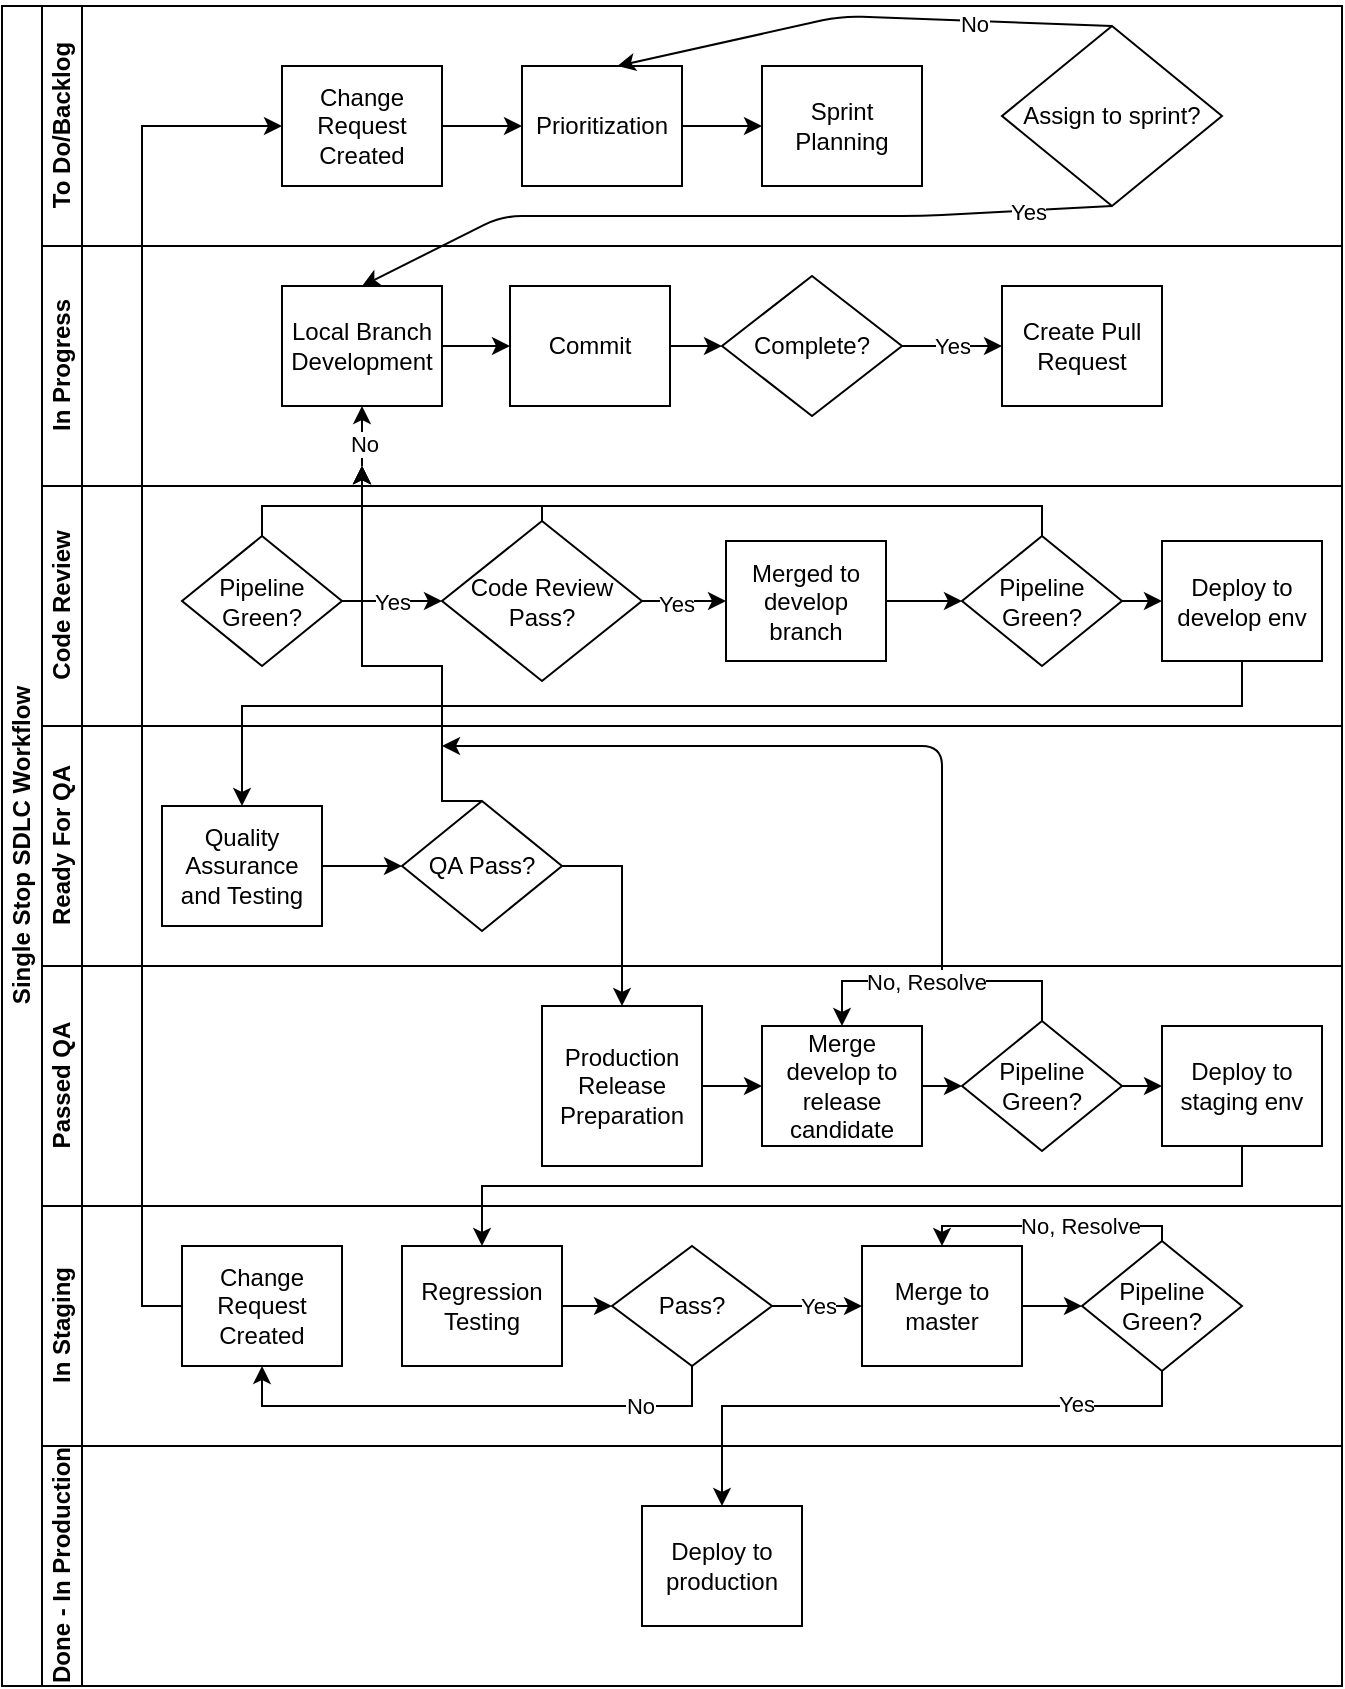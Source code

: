 <mxfile version="14.5.0" type="github">
  <diagram id="prtHgNgQTEPvFCAcTncT" name="Page-1">
    <mxGraphModel dx="803" dy="501" grid="1" gridSize="10" guides="1" tooltips="1" connect="1" arrows="1" fold="1" page="1" pageScale="1" pageWidth="827" pageHeight="1169" math="0" shadow="0">
      <root>
        <mxCell id="0" />
        <mxCell id="1" parent="0" />
        <mxCell id="dNxyNK7c78bLwvsdeMH5-19" value="Single Stop SDLC Workflow" style="swimlane;html=1;childLayout=stackLayout;resizeParent=1;resizeParentMax=0;horizontal=0;startSize=20;horizontalStack=0;" parent="1" vertex="1">
          <mxGeometry x="40" y="120" width="670" height="840" as="geometry">
            <mxRectangle x="120" y="105" width="30" height="150" as="alternateBounds" />
          </mxGeometry>
        </mxCell>
        <mxCell id="dNxyNK7c78bLwvsdeMH5-20" value="To Do/Backlog" style="swimlane;html=1;startSize=20;horizontal=0;" parent="dNxyNK7c78bLwvsdeMH5-19" vertex="1">
          <mxGeometry x="20" width="650" height="120" as="geometry">
            <mxRectangle x="20" width="620" height="20" as="alternateBounds" />
          </mxGeometry>
        </mxCell>
        <mxCell id="dNxyNK7c78bLwvsdeMH5-24" value="Change Request Created" style="rounded=0;whiteSpace=wrap;html=1;fontFamily=Helvetica;fontSize=12;fontColor=#000000;align=center;" parent="dNxyNK7c78bLwvsdeMH5-20" vertex="1">
          <mxGeometry x="120" y="30" width="80" height="60" as="geometry" />
        </mxCell>
        <mxCell id="dNxyNK7c78bLwvsdeMH5-33" value="" style="edgeStyle=orthogonalEdgeStyle;rounded=0;orthogonalLoop=1;jettySize=auto;html=1;endArrow=classic;endFill=1;" parent="dNxyNK7c78bLwvsdeMH5-20" source="dNxyNK7c78bLwvsdeMH5-30" edge="1">
          <mxGeometry relative="1" as="geometry">
            <mxPoint x="360" y="60" as="targetPoint" />
          </mxGeometry>
        </mxCell>
        <mxCell id="dNxyNK7c78bLwvsdeMH5-30" value="Prioritization" style="rounded=0;whiteSpace=wrap;html=1;fontFamily=Helvetica;fontSize=12;fontColor=#000000;align=center;" parent="dNxyNK7c78bLwvsdeMH5-20" vertex="1">
          <mxGeometry x="240" y="30" width="80" height="60" as="geometry" />
        </mxCell>
        <mxCell id="UERIJshlti0uCu8RWmvp-54" value="" style="edgeStyle=orthogonalEdgeStyle;rounded=0;orthogonalLoop=1;jettySize=auto;html=1;endArrow=classic;endFill=1;exitX=1;exitY=0.5;exitDx=0;exitDy=0;entryX=0;entryY=0.5;entryDx=0;entryDy=0;" edge="1" parent="dNxyNK7c78bLwvsdeMH5-20" source="dNxyNK7c78bLwvsdeMH5-24" target="dNxyNK7c78bLwvsdeMH5-30">
          <mxGeometry relative="1" as="geometry">
            <mxPoint x="330" y="70" as="sourcePoint" />
            <mxPoint x="220" y="85" as="targetPoint" />
          </mxGeometry>
        </mxCell>
        <mxCell id="UERIJshlti0uCu8RWmvp-55" value="Sprint Planning" style="rounded=0;whiteSpace=wrap;html=1;fontFamily=Helvetica;fontSize=12;fontColor=#000000;align=center;" vertex="1" parent="dNxyNK7c78bLwvsdeMH5-20">
          <mxGeometry x="360" y="30" width="80" height="60" as="geometry" />
        </mxCell>
        <mxCell id="UERIJshlti0uCu8RWmvp-58" value="Assign to sprint?" style="rhombus;whiteSpace=wrap;html=1;" vertex="1" parent="dNxyNK7c78bLwvsdeMH5-20">
          <mxGeometry x="480" y="10" width="110" height="90" as="geometry" />
        </mxCell>
        <mxCell id="UERIJshlti0uCu8RWmvp-59" value="" style="endArrow=classic;html=1;exitX=0.5;exitY=0;exitDx=0;exitDy=0;entryX=0.596;entryY=0;entryDx=0;entryDy=0;entryPerimeter=0;" edge="1" parent="dNxyNK7c78bLwvsdeMH5-20" source="UERIJshlti0uCu8RWmvp-58" target="dNxyNK7c78bLwvsdeMH5-30">
          <mxGeometry width="50" height="50" relative="1" as="geometry">
            <mxPoint x="240" y="215" as="sourcePoint" />
            <mxPoint x="290" y="165" as="targetPoint" />
            <Array as="points">
              <mxPoint x="400" y="5" />
            </Array>
          </mxGeometry>
        </mxCell>
        <mxCell id="UERIJshlti0uCu8RWmvp-60" value="No" style="edgeLabel;html=1;align=center;verticalAlign=middle;resizable=0;points=[];" vertex="1" connectable="0" parent="UERIJshlti0uCu8RWmvp-59">
          <mxGeometry x="-0.445" y="1" relative="1" as="geometry">
            <mxPoint as="offset" />
          </mxGeometry>
        </mxCell>
        <mxCell id="UERIJshlti0uCu8RWmvp-13" value="In Progress" style="swimlane;html=1;startSize=20;horizontal=0;" vertex="1" parent="dNxyNK7c78bLwvsdeMH5-19">
          <mxGeometry x="20" y="120" width="650" height="120" as="geometry" />
        </mxCell>
        <mxCell id="UERIJshlti0uCu8RWmvp-14" value="" style="edgeStyle=orthogonalEdgeStyle;rounded=0;orthogonalLoop=1;jettySize=auto;html=1;endArrow=classic;endFill=1;entryX=0;entryY=0.5;entryDx=0;entryDy=0;" edge="1" parent="UERIJshlti0uCu8RWmvp-13" source="UERIJshlti0uCu8RWmvp-15" target="UERIJshlti0uCu8RWmvp-63">
          <mxGeometry relative="1" as="geometry">
            <mxPoint x="260" y="50" as="targetPoint" />
          </mxGeometry>
        </mxCell>
        <mxCell id="UERIJshlti0uCu8RWmvp-15" value="Local Branch Development" style="rounded=0;whiteSpace=wrap;html=1;fontFamily=Helvetica;fontSize=12;fontColor=#000000;align=center;" vertex="1" parent="UERIJshlti0uCu8RWmvp-13">
          <mxGeometry x="120" y="20" width="80" height="60" as="geometry" />
        </mxCell>
        <mxCell id="UERIJshlti0uCu8RWmvp-63" value="Commit" style="rounded=0;whiteSpace=wrap;html=1;fontFamily=Helvetica;fontSize=12;fontColor=#000000;align=center;" vertex="1" parent="UERIJshlti0uCu8RWmvp-13">
          <mxGeometry x="234" y="20" width="80" height="60" as="geometry" />
        </mxCell>
        <mxCell id="UERIJshlti0uCu8RWmvp-64" value="Complete?" style="rhombus;whiteSpace=wrap;html=1;" vertex="1" parent="UERIJshlti0uCu8RWmvp-13">
          <mxGeometry x="340" y="15" width="90" height="70" as="geometry" />
        </mxCell>
        <mxCell id="UERIJshlti0uCu8RWmvp-65" value="" style="edgeStyle=orthogonalEdgeStyle;rounded=0;orthogonalLoop=1;jettySize=auto;html=1;endArrow=classic;endFill=1;entryX=0;entryY=0.5;entryDx=0;entryDy=0;exitX=1;exitY=0.5;exitDx=0;exitDy=0;" edge="1" parent="UERIJshlti0uCu8RWmvp-13" source="UERIJshlti0uCu8RWmvp-63" target="UERIJshlti0uCu8RWmvp-64">
          <mxGeometry relative="1" as="geometry">
            <mxPoint x="210" y="60" as="sourcePoint" />
            <mxPoint x="270" y="60" as="targetPoint" />
          </mxGeometry>
        </mxCell>
        <mxCell id="UERIJshlti0uCu8RWmvp-76" value="Create Pull Request" style="rounded=0;whiteSpace=wrap;html=1;fontFamily=Helvetica;fontSize=12;fontColor=#000000;align=center;" vertex="1" parent="UERIJshlti0uCu8RWmvp-13">
          <mxGeometry x="480" y="20" width="80" height="60" as="geometry" />
        </mxCell>
        <mxCell id="UERIJshlti0uCu8RWmvp-77" value="Yes" style="endArrow=classic;html=1;exitX=1;exitY=0.5;exitDx=0;exitDy=0;entryX=0;entryY=0.5;entryDx=0;entryDy=0;" edge="1" parent="UERIJshlti0uCu8RWmvp-13" source="UERIJshlti0uCu8RWmvp-64" target="UERIJshlti0uCu8RWmvp-76">
          <mxGeometry width="50" height="50" relative="1" as="geometry">
            <mxPoint x="430" y="115" as="sourcePoint" />
            <mxPoint x="480" y="65" as="targetPoint" />
          </mxGeometry>
        </mxCell>
        <mxCell id="dNxyNK7c78bLwvsdeMH5-21" value="Code Review" style="swimlane;html=1;startSize=20;horizontal=0;" parent="dNxyNK7c78bLwvsdeMH5-19" vertex="1">
          <mxGeometry x="20" y="240" width="650" height="120" as="geometry" />
        </mxCell>
        <mxCell id="dNxyNK7c78bLwvsdeMH5-28" value="Pipeline Green?" style="rhombus;whiteSpace=wrap;html=1;fontFamily=Helvetica;fontSize=12;fontColor=#000000;align=center;" parent="dNxyNK7c78bLwvsdeMH5-21" vertex="1">
          <mxGeometry x="70" y="25" width="80" height="65" as="geometry" />
        </mxCell>
        <mxCell id="UERIJshlti0uCu8RWmvp-88" style="edgeStyle=orthogonalEdgeStyle;rounded=0;orthogonalLoop=1;jettySize=auto;html=1;exitX=1;exitY=0.5;exitDx=0;exitDy=0;entryX=0;entryY=0.5;entryDx=0;entryDy=0;" edge="1" parent="dNxyNK7c78bLwvsdeMH5-21" source="UERIJshlti0uCu8RWmvp-80" target="UERIJshlti0uCu8RWmvp-84">
          <mxGeometry relative="1" as="geometry" />
        </mxCell>
        <mxCell id="UERIJshlti0uCu8RWmvp-89" value="Yes" style="edgeLabel;html=1;align=center;verticalAlign=middle;resizable=0;points=[];" vertex="1" connectable="0" parent="UERIJshlti0uCu8RWmvp-88">
          <mxGeometry x="-0.206" relative="1" as="geometry">
            <mxPoint y="1" as="offset" />
          </mxGeometry>
        </mxCell>
        <mxCell id="UERIJshlti0uCu8RWmvp-80" value="Code Review Pass?" style="rhombus;whiteSpace=wrap;html=1;fontFamily=Helvetica;fontSize=12;fontColor=#000000;align=center;" vertex="1" parent="dNxyNK7c78bLwvsdeMH5-21">
          <mxGeometry x="200" y="17.5" width="100" height="80" as="geometry" />
        </mxCell>
        <mxCell id="UERIJshlti0uCu8RWmvp-81" value="Yes" style="endArrow=classic;html=1;exitX=1;exitY=0.5;exitDx=0;exitDy=0;entryX=0;entryY=0.5;entryDx=0;entryDy=0;" edge="1" parent="dNxyNK7c78bLwvsdeMH5-21" source="dNxyNK7c78bLwvsdeMH5-28" target="UERIJshlti0uCu8RWmvp-80">
          <mxGeometry width="50" height="50" relative="1" as="geometry">
            <mxPoint x="160" y="115" as="sourcePoint" />
            <mxPoint x="210" y="65" as="targetPoint" />
          </mxGeometry>
        </mxCell>
        <mxCell id="UERIJshlti0uCu8RWmvp-91" style="edgeStyle=orthogonalEdgeStyle;rounded=0;orthogonalLoop=1;jettySize=auto;html=1;exitX=1;exitY=0.5;exitDx=0;exitDy=0;entryX=0;entryY=0.5;entryDx=0;entryDy=0;" edge="1" parent="dNxyNK7c78bLwvsdeMH5-21" source="UERIJshlti0uCu8RWmvp-84" target="UERIJshlti0uCu8RWmvp-90">
          <mxGeometry relative="1" as="geometry" />
        </mxCell>
        <mxCell id="UERIJshlti0uCu8RWmvp-84" value="Merged to develop branch" style="rounded=0;whiteSpace=wrap;html=1;fontFamily=Helvetica;fontSize=12;fontColor=#000000;align=center;" vertex="1" parent="dNxyNK7c78bLwvsdeMH5-21">
          <mxGeometry x="342" y="27.5" width="80" height="60" as="geometry" />
        </mxCell>
        <mxCell id="UERIJshlti0uCu8RWmvp-101" style="edgeStyle=orthogonalEdgeStyle;rounded=0;orthogonalLoop=1;jettySize=auto;html=1;exitX=1;exitY=0.5;exitDx=0;exitDy=0;entryX=0;entryY=0.5;entryDx=0;entryDy=0;" edge="1" parent="dNxyNK7c78bLwvsdeMH5-21" source="UERIJshlti0uCu8RWmvp-90" target="UERIJshlti0uCu8RWmvp-99">
          <mxGeometry relative="1" as="geometry" />
        </mxCell>
        <mxCell id="UERIJshlti0uCu8RWmvp-90" value="Pipeline Green?" style="rhombus;whiteSpace=wrap;html=1;fontFamily=Helvetica;fontSize=12;fontColor=#000000;align=center;" vertex="1" parent="dNxyNK7c78bLwvsdeMH5-21">
          <mxGeometry x="460" y="25" width="80" height="65" as="geometry" />
        </mxCell>
        <mxCell id="UERIJshlti0uCu8RWmvp-99" value="Deploy to develop env" style="rounded=0;whiteSpace=wrap;html=1;fontFamily=Helvetica;fontSize=12;fontColor=#000000;align=center;" vertex="1" parent="dNxyNK7c78bLwvsdeMH5-21">
          <mxGeometry x="560" y="27.5" width="80" height="60" as="geometry" />
        </mxCell>
        <mxCell id="UERIJshlti0uCu8RWmvp-9" value="Ready For QA" style="swimlane;html=1;startSize=20;horizontal=0;" vertex="1" parent="dNxyNK7c78bLwvsdeMH5-19">
          <mxGeometry x="20" y="360" width="650" height="120" as="geometry">
            <mxRectangle x="20" y="240" width="620" height="20" as="alternateBounds" />
          </mxGeometry>
        </mxCell>
        <mxCell id="UERIJshlti0uCu8RWmvp-105" style="edgeStyle=orthogonalEdgeStyle;rounded=0;orthogonalLoop=1;jettySize=auto;html=1;exitX=1;exitY=0.5;exitDx=0;exitDy=0;entryX=0;entryY=0.5;entryDx=0;entryDy=0;" edge="1" parent="UERIJshlti0uCu8RWmvp-9" source="UERIJshlti0uCu8RWmvp-11" target="UERIJshlti0uCu8RWmvp-103">
          <mxGeometry relative="1" as="geometry" />
        </mxCell>
        <mxCell id="UERIJshlti0uCu8RWmvp-11" value="Quality Assurance and Testing" style="rounded=0;whiteSpace=wrap;html=1;fontFamily=Helvetica;fontSize=12;fontColor=#000000;align=center;" vertex="1" parent="UERIJshlti0uCu8RWmvp-9">
          <mxGeometry x="60" y="40" width="80" height="60" as="geometry" />
        </mxCell>
        <mxCell id="UERIJshlti0uCu8RWmvp-103" value="QA Pass?" style="rhombus;whiteSpace=wrap;html=1;fontFamily=Helvetica;fontSize=12;fontColor=#000000;align=center;" vertex="1" parent="UERIJshlti0uCu8RWmvp-9">
          <mxGeometry x="180" y="37.5" width="80" height="65" as="geometry" />
        </mxCell>
        <mxCell id="UERIJshlti0uCu8RWmvp-120" value="" style="endArrow=classic;html=1;" edge="1" parent="UERIJshlti0uCu8RWmvp-9">
          <mxGeometry width="50" height="50" relative="1" as="geometry">
            <mxPoint x="450" y="130" as="sourcePoint" />
            <mxPoint x="200" y="10" as="targetPoint" />
            <Array as="points">
              <mxPoint x="450" y="10" />
            </Array>
          </mxGeometry>
        </mxCell>
        <mxCell id="dNxyNK7c78bLwvsdeMH5-22" value="Passed QA" style="swimlane;html=1;startSize=20;horizontal=0;" parent="dNxyNK7c78bLwvsdeMH5-19" vertex="1">
          <mxGeometry x="20" y="480" width="650" height="120" as="geometry">
            <mxRectangle x="20" y="240" width="620" height="20" as="alternateBounds" />
          </mxGeometry>
        </mxCell>
        <mxCell id="UERIJshlti0uCu8RWmvp-115" style="edgeStyle=orthogonalEdgeStyle;rounded=0;orthogonalLoop=1;jettySize=auto;html=1;exitX=1;exitY=0.5;exitDx=0;exitDy=0;entryX=0;entryY=0.5;entryDx=0;entryDy=0;" edge="1" parent="dNxyNK7c78bLwvsdeMH5-22" source="UERIJshlti0uCu8RWmvp-111" target="UERIJshlti0uCu8RWmvp-113">
          <mxGeometry relative="1" as="geometry" />
        </mxCell>
        <mxCell id="UERIJshlti0uCu8RWmvp-111" value="Production Release Preparation" style="whiteSpace=wrap;html=1;aspect=fixed;" vertex="1" parent="dNxyNK7c78bLwvsdeMH5-22">
          <mxGeometry x="250" y="20" width="80" height="80" as="geometry" />
        </mxCell>
        <mxCell id="UERIJshlti0uCu8RWmvp-116" style="edgeStyle=orthogonalEdgeStyle;rounded=0;orthogonalLoop=1;jettySize=auto;html=1;exitX=1;exitY=0.5;exitDx=0;exitDy=0;entryX=0;entryY=0.5;entryDx=0;entryDy=0;" edge="1" parent="dNxyNK7c78bLwvsdeMH5-22" source="UERIJshlti0uCu8RWmvp-113" target="UERIJshlti0uCu8RWmvp-114">
          <mxGeometry relative="1" as="geometry" />
        </mxCell>
        <mxCell id="UERIJshlti0uCu8RWmvp-113" value="Merge develop to release candidate" style="rounded=0;whiteSpace=wrap;html=1;fontFamily=Helvetica;fontSize=12;fontColor=#000000;align=center;" vertex="1" parent="dNxyNK7c78bLwvsdeMH5-22">
          <mxGeometry x="360" y="30" width="80" height="60" as="geometry" />
        </mxCell>
        <mxCell id="UERIJshlti0uCu8RWmvp-117" style="edgeStyle=orthogonalEdgeStyle;rounded=0;orthogonalLoop=1;jettySize=auto;html=1;exitX=0.5;exitY=0;exitDx=0;exitDy=0;entryX=0.5;entryY=0;entryDx=0;entryDy=0;" edge="1" parent="dNxyNK7c78bLwvsdeMH5-22" source="UERIJshlti0uCu8RWmvp-114" target="UERIJshlti0uCu8RWmvp-113">
          <mxGeometry relative="1" as="geometry" />
        </mxCell>
        <mxCell id="UERIJshlti0uCu8RWmvp-118" value="No, Resolve" style="edgeLabel;html=1;align=center;verticalAlign=middle;resizable=0;points=[];" vertex="1" connectable="0" parent="UERIJshlti0uCu8RWmvp-117">
          <mxGeometry x="0.1" relative="1" as="geometry">
            <mxPoint as="offset" />
          </mxGeometry>
        </mxCell>
        <mxCell id="UERIJshlti0uCu8RWmvp-126" style="edgeStyle=orthogonalEdgeStyle;rounded=0;orthogonalLoop=1;jettySize=auto;html=1;exitX=1;exitY=0.5;exitDx=0;exitDy=0;entryX=0;entryY=0.5;entryDx=0;entryDy=0;" edge="1" parent="dNxyNK7c78bLwvsdeMH5-22" source="UERIJshlti0uCu8RWmvp-114" target="UERIJshlti0uCu8RWmvp-119">
          <mxGeometry relative="1" as="geometry" />
        </mxCell>
        <mxCell id="UERIJshlti0uCu8RWmvp-114" value="Pipeline Green?" style="rhombus;whiteSpace=wrap;html=1;fontFamily=Helvetica;fontSize=12;fontColor=#000000;align=center;" vertex="1" parent="dNxyNK7c78bLwvsdeMH5-22">
          <mxGeometry x="460" y="27.5" width="80" height="65" as="geometry" />
        </mxCell>
        <mxCell id="UERIJshlti0uCu8RWmvp-119" value="Deploy to staging env" style="rounded=0;whiteSpace=wrap;html=1;fontFamily=Helvetica;fontSize=12;fontColor=#000000;align=center;" vertex="1" parent="dNxyNK7c78bLwvsdeMH5-22">
          <mxGeometry x="560" y="30" width="80" height="60" as="geometry" />
        </mxCell>
        <mxCell id="UERIJshlti0uCu8RWmvp-45" value="In Staging" style="swimlane;html=1;startSize=20;horizontal=0;" vertex="1" parent="dNxyNK7c78bLwvsdeMH5-19">
          <mxGeometry x="20" y="600" width="650" height="120" as="geometry">
            <mxRectangle x="20" y="240" width="620" height="20" as="alternateBounds" />
          </mxGeometry>
        </mxCell>
        <mxCell id="UERIJshlti0uCu8RWmvp-46" value="" style="edgeStyle=orthogonalEdgeStyle;rounded=0;orthogonalLoop=1;jettySize=auto;html=1;endArrow=classic;endFill=1;" edge="1" parent="UERIJshlti0uCu8RWmvp-45" source="UERIJshlti0uCu8RWmvp-47" target="UERIJshlti0uCu8RWmvp-48">
          <mxGeometry relative="1" as="geometry" />
        </mxCell>
        <mxCell id="UERIJshlti0uCu8RWmvp-47" value="Regression Testing" style="rounded=0;whiteSpace=wrap;html=1;fontFamily=Helvetica;fontSize=12;fontColor=#000000;align=center;" vertex="1" parent="UERIJshlti0uCu8RWmvp-45">
          <mxGeometry x="180" y="20" width="80" height="60" as="geometry" />
        </mxCell>
        <mxCell id="UERIJshlti0uCu8RWmvp-130" style="edgeStyle=orthogonalEdgeStyle;rounded=0;orthogonalLoop=1;jettySize=auto;html=1;exitX=0.5;exitY=1;exitDx=0;exitDy=0;entryX=0.5;entryY=1;entryDx=0;entryDy=0;" edge="1" parent="UERIJshlti0uCu8RWmvp-45" source="UERIJshlti0uCu8RWmvp-48" target="UERIJshlti0uCu8RWmvp-129">
          <mxGeometry relative="1" as="geometry" />
        </mxCell>
        <mxCell id="UERIJshlti0uCu8RWmvp-134" value="No" style="edgeLabel;html=1;align=center;verticalAlign=middle;resizable=0;points=[];" vertex="1" connectable="0" parent="UERIJshlti0uCu8RWmvp-130">
          <mxGeometry x="-0.638" relative="1" as="geometry">
            <mxPoint as="offset" />
          </mxGeometry>
        </mxCell>
        <mxCell id="UERIJshlti0uCu8RWmvp-133" value="Yes" style="edgeStyle=orthogonalEdgeStyle;rounded=0;orthogonalLoop=1;jettySize=auto;html=1;exitX=1;exitY=0.5;exitDx=0;exitDy=0;entryX=0;entryY=0.5;entryDx=0;entryDy=0;" edge="1" parent="UERIJshlti0uCu8RWmvp-45" source="UERIJshlti0uCu8RWmvp-48" target="UERIJshlti0uCu8RWmvp-132">
          <mxGeometry relative="1" as="geometry" />
        </mxCell>
        <mxCell id="UERIJshlti0uCu8RWmvp-48" value="Pass?" style="rhombus;whiteSpace=wrap;html=1;fontFamily=Helvetica;fontSize=12;fontColor=#000000;align=center;" vertex="1" parent="UERIJshlti0uCu8RWmvp-45">
          <mxGeometry x="285" y="20" width="80" height="60" as="geometry" />
        </mxCell>
        <mxCell id="UERIJshlti0uCu8RWmvp-129" value="Change Request Created" style="rounded=0;whiteSpace=wrap;html=1;fontFamily=Helvetica;fontSize=12;fontColor=#000000;align=center;" vertex="1" parent="UERIJshlti0uCu8RWmvp-45">
          <mxGeometry x="70" y="20" width="80" height="60" as="geometry" />
        </mxCell>
        <mxCell id="UERIJshlti0uCu8RWmvp-136" style="edgeStyle=orthogonalEdgeStyle;rounded=0;orthogonalLoop=1;jettySize=auto;html=1;exitX=1;exitY=0.5;exitDx=0;exitDy=0;entryX=0;entryY=0.5;entryDx=0;entryDy=0;" edge="1" parent="UERIJshlti0uCu8RWmvp-45" source="UERIJshlti0uCu8RWmvp-132" target="UERIJshlti0uCu8RWmvp-135">
          <mxGeometry relative="1" as="geometry" />
        </mxCell>
        <mxCell id="UERIJshlti0uCu8RWmvp-132" value="Merge to master" style="rounded=0;whiteSpace=wrap;html=1;fontFamily=Helvetica;fontSize=12;fontColor=#000000;align=center;" vertex="1" parent="UERIJshlti0uCu8RWmvp-45">
          <mxGeometry x="410" y="20" width="80" height="60" as="geometry" />
        </mxCell>
        <mxCell id="UERIJshlti0uCu8RWmvp-137" style="edgeStyle=orthogonalEdgeStyle;rounded=0;orthogonalLoop=1;jettySize=auto;html=1;exitX=0.5;exitY=0;exitDx=0;exitDy=0;entryX=0.5;entryY=0;entryDx=0;entryDy=0;" edge="1" parent="UERIJshlti0uCu8RWmvp-45" source="UERIJshlti0uCu8RWmvp-135" target="UERIJshlti0uCu8RWmvp-132">
          <mxGeometry relative="1" as="geometry">
            <Array as="points">
              <mxPoint x="560" y="10" />
              <mxPoint x="450" y="10" />
            </Array>
          </mxGeometry>
        </mxCell>
        <mxCell id="UERIJshlti0uCu8RWmvp-138" value="No, Resolve" style="edgeLabel;html=1;align=center;verticalAlign=middle;resizable=0;points=[];" vertex="1" connectable="0" parent="UERIJshlti0uCu8RWmvp-137">
          <mxGeometry x="-0.229" relative="1" as="geometry">
            <mxPoint as="offset" />
          </mxGeometry>
        </mxCell>
        <mxCell id="UERIJshlti0uCu8RWmvp-135" value="Pipeline Green?" style="rhombus;whiteSpace=wrap;html=1;fontFamily=Helvetica;fontSize=12;fontColor=#000000;align=center;" vertex="1" parent="UERIJshlti0uCu8RWmvp-45">
          <mxGeometry x="520" y="17.5" width="80" height="65" as="geometry" />
        </mxCell>
        <mxCell id="UERIJshlti0uCu8RWmvp-49" value="Done - In Production" style="swimlane;html=1;startSize=20;horizontal=0;" vertex="1" parent="dNxyNK7c78bLwvsdeMH5-19">
          <mxGeometry x="20" y="720" width="650" height="120" as="geometry">
            <mxRectangle x="20" y="240" width="620" height="20" as="alternateBounds" />
          </mxGeometry>
        </mxCell>
        <mxCell id="UERIJshlti0uCu8RWmvp-51" value="Deploy to production" style="rounded=0;whiteSpace=wrap;html=1;fontFamily=Helvetica;fontSize=12;fontColor=#000000;align=center;" vertex="1" parent="UERIJshlti0uCu8RWmvp-49">
          <mxGeometry x="300" y="30" width="80" height="60" as="geometry" />
        </mxCell>
        <mxCell id="UERIJshlti0uCu8RWmvp-61" value="" style="endArrow=classic;html=1;exitX=0.5;exitY=1;exitDx=0;exitDy=0;entryX=0.5;entryY=0;entryDx=0;entryDy=0;" edge="1" parent="dNxyNK7c78bLwvsdeMH5-19" source="UERIJshlti0uCu8RWmvp-58" target="UERIJshlti0uCu8RWmvp-15">
          <mxGeometry width="50" height="50" relative="1" as="geometry">
            <mxPoint x="410" y="195" as="sourcePoint" />
            <mxPoint x="460" y="145" as="targetPoint" />
            <Array as="points">
              <mxPoint x="460" y="105" />
              <mxPoint x="250" y="105" />
            </Array>
          </mxGeometry>
        </mxCell>
        <mxCell id="UERIJshlti0uCu8RWmvp-62" value="Yes" style="edgeLabel;html=1;align=center;verticalAlign=middle;resizable=0;points=[];" vertex="1" connectable="0" parent="UERIJshlti0uCu8RWmvp-61">
          <mxGeometry x="-0.78" y="1" relative="1" as="geometry">
            <mxPoint as="offset" />
          </mxGeometry>
        </mxCell>
        <mxCell id="UERIJshlti0uCu8RWmvp-102" style="edgeStyle=orthogonalEdgeStyle;rounded=0;orthogonalLoop=1;jettySize=auto;html=1;exitX=0.5;exitY=1;exitDx=0;exitDy=0;entryX=0.5;entryY=0;entryDx=0;entryDy=0;" edge="1" parent="dNxyNK7c78bLwvsdeMH5-19" source="UERIJshlti0uCu8RWmvp-99" target="UERIJshlti0uCu8RWmvp-11">
          <mxGeometry relative="1" as="geometry">
            <Array as="points">
              <mxPoint x="620" y="350" />
              <mxPoint x="120" y="350" />
            </Array>
          </mxGeometry>
        </mxCell>
        <mxCell id="UERIJshlti0uCu8RWmvp-112" style="edgeStyle=orthogonalEdgeStyle;rounded=0;orthogonalLoop=1;jettySize=auto;html=1;exitX=1;exitY=0.5;exitDx=0;exitDy=0;entryX=0.5;entryY=0;entryDx=0;entryDy=0;" edge="1" parent="dNxyNK7c78bLwvsdeMH5-19" source="UERIJshlti0uCu8RWmvp-103" target="UERIJshlti0uCu8RWmvp-111">
          <mxGeometry relative="1" as="geometry" />
        </mxCell>
        <mxCell id="UERIJshlti0uCu8RWmvp-127" style="edgeStyle=orthogonalEdgeStyle;rounded=0;orthogonalLoop=1;jettySize=auto;html=1;exitX=0.5;exitY=1;exitDx=0;exitDy=0;entryX=0.5;entryY=0;entryDx=0;entryDy=0;" edge="1" parent="dNxyNK7c78bLwvsdeMH5-19" source="UERIJshlti0uCu8RWmvp-119" target="UERIJshlti0uCu8RWmvp-47">
          <mxGeometry relative="1" as="geometry">
            <Array as="points">
              <mxPoint x="620" y="590" />
              <mxPoint x="240" y="590" />
            </Array>
          </mxGeometry>
        </mxCell>
        <mxCell id="UERIJshlti0uCu8RWmvp-131" style="edgeStyle=orthogonalEdgeStyle;rounded=0;orthogonalLoop=1;jettySize=auto;html=1;exitX=0;exitY=0.5;exitDx=0;exitDy=0;entryX=0;entryY=0.5;entryDx=0;entryDy=0;" edge="1" parent="dNxyNK7c78bLwvsdeMH5-19" source="UERIJshlti0uCu8RWmvp-129" target="dNxyNK7c78bLwvsdeMH5-24">
          <mxGeometry relative="1" as="geometry" />
        </mxCell>
        <mxCell id="UERIJshlti0uCu8RWmvp-139" style="edgeStyle=orthogonalEdgeStyle;rounded=0;orthogonalLoop=1;jettySize=auto;html=1;exitX=0.5;exitY=1;exitDx=0;exitDy=0;entryX=0.5;entryY=0;entryDx=0;entryDy=0;" edge="1" parent="dNxyNK7c78bLwvsdeMH5-19" source="UERIJshlti0uCu8RWmvp-135" target="UERIJshlti0uCu8RWmvp-51">
          <mxGeometry relative="1" as="geometry">
            <Array as="points">
              <mxPoint x="580" y="700" />
              <mxPoint x="360" y="700" />
            </Array>
          </mxGeometry>
        </mxCell>
        <mxCell id="UERIJshlti0uCu8RWmvp-140" value="Yes" style="edgeLabel;html=1;align=center;verticalAlign=middle;resizable=0;points=[];" vertex="1" connectable="0" parent="UERIJshlti0uCu8RWmvp-139">
          <mxGeometry x="-0.575" y="-1" relative="1" as="geometry">
            <mxPoint as="offset" />
          </mxGeometry>
        </mxCell>
        <mxCell id="UERIJshlti0uCu8RWmvp-94" value="" style="endArrow=classic;html=1;entryX=0.5;entryY=1;entryDx=0;entryDy=0;" edge="1" parent="1" target="UERIJshlti0uCu8RWmvp-15">
          <mxGeometry width="50" height="50" relative="1" as="geometry">
            <mxPoint x="220" y="350" as="sourcePoint" />
            <mxPoint x="430" y="380" as="targetPoint" />
          </mxGeometry>
        </mxCell>
        <mxCell id="UERIJshlti0uCu8RWmvp-95" value="No" style="edgeLabel;html=1;align=center;verticalAlign=middle;resizable=0;points=[];" vertex="1" connectable="0" parent="UERIJshlti0uCu8RWmvp-94">
          <mxGeometry x="-0.244" y="-1" relative="1" as="geometry">
            <mxPoint as="offset" />
          </mxGeometry>
        </mxCell>
        <mxCell id="UERIJshlti0uCu8RWmvp-96" style="edgeStyle=orthogonalEdgeStyle;rounded=0;orthogonalLoop=1;jettySize=auto;html=1;exitX=0.5;exitY=0;exitDx=0;exitDy=0;" edge="1" parent="1" source="dNxyNK7c78bLwvsdeMH5-28">
          <mxGeometry relative="1" as="geometry">
            <mxPoint x="220" y="350" as="targetPoint" />
            <Array as="points">
              <mxPoint x="170" y="370" />
              <mxPoint x="220" y="370" />
            </Array>
          </mxGeometry>
        </mxCell>
        <mxCell id="UERIJshlti0uCu8RWmvp-97" style="edgeStyle=orthogonalEdgeStyle;rounded=0;orthogonalLoop=1;jettySize=auto;html=1;exitX=0.5;exitY=0;exitDx=0;exitDy=0;" edge="1" parent="1" source="UERIJshlti0uCu8RWmvp-80">
          <mxGeometry relative="1" as="geometry">
            <mxPoint x="220" y="350" as="targetPoint" />
            <Array as="points">
              <mxPoint x="310" y="370" />
              <mxPoint x="220" y="370" />
            </Array>
          </mxGeometry>
        </mxCell>
        <mxCell id="UERIJshlti0uCu8RWmvp-98" style="edgeStyle=orthogonalEdgeStyle;rounded=0;orthogonalLoop=1;jettySize=auto;html=1;exitX=0.5;exitY=0;exitDx=0;exitDy=0;" edge="1" parent="1" source="UERIJshlti0uCu8RWmvp-90">
          <mxGeometry relative="1" as="geometry">
            <mxPoint x="220" y="350" as="targetPoint" />
            <Array as="points">
              <mxPoint x="560" y="370" />
              <mxPoint x="220" y="370" />
            </Array>
          </mxGeometry>
        </mxCell>
        <mxCell id="UERIJshlti0uCu8RWmvp-106" style="edgeStyle=orthogonalEdgeStyle;rounded=0;orthogonalLoop=1;jettySize=auto;html=1;exitX=0.5;exitY=0;exitDx=0;exitDy=0;" edge="1" parent="1" source="UERIJshlti0uCu8RWmvp-103">
          <mxGeometry relative="1" as="geometry">
            <mxPoint x="220" y="350" as="targetPoint" />
            <Array as="points">
              <mxPoint x="260" y="518" />
              <mxPoint x="260" y="450" />
              <mxPoint x="220" y="450" />
            </Array>
          </mxGeometry>
        </mxCell>
      </root>
    </mxGraphModel>
  </diagram>
</mxfile>
